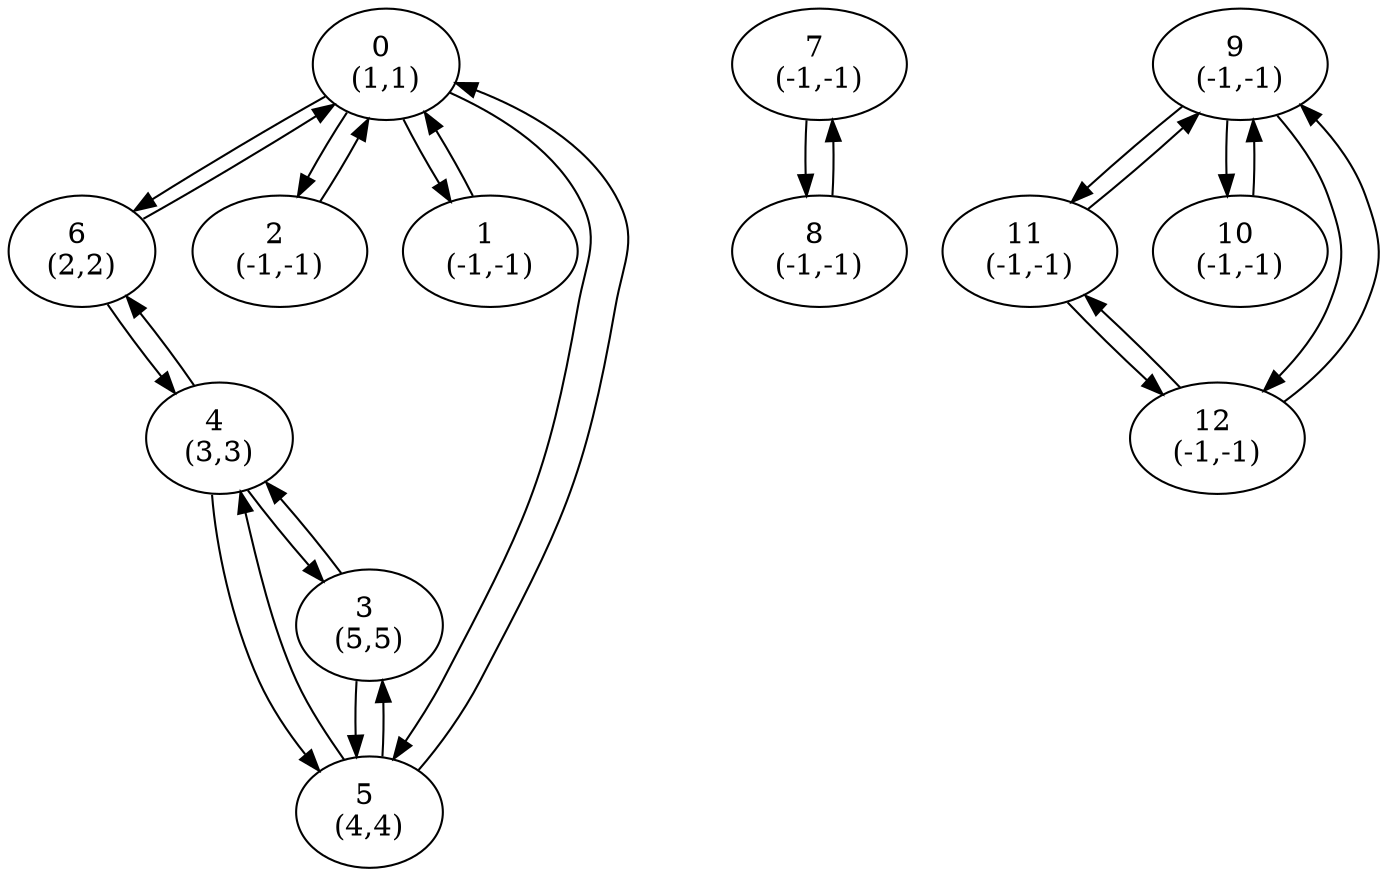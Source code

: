 digraph g{
0 [label = "0 \n(1,1)"]
0 -> 6 
0 -> 2 
0 -> 1 
0 -> 5 
1 [label = "1 \n(-1,-1)"]
1 -> 0 
2 [label = "2 \n(-1,-1)"]
2 -> 0 
3 [label = "3 \n(5,5)"]
3 -> 5 
3 -> 4 
4 [label = "4 \n(3,3)"]
4 -> 5 
4 -> 6 
4 -> 3 
5 [label = "5 \n(4,4)"]
5 -> 3 
5 -> 4 
5 -> 0 
6 [label = "6 \n(2,2)"]
6 -> 0 
6 -> 4 
7 [label = "7 \n(-1,-1)"]
7 -> 8 
8 [label = "8 \n(-1,-1)"]
8 -> 7 
9 [label = "9 \n(-1,-1)"]
9 -> 11 
9 -> 10 
9 -> 12 
10 [label = "10 \n(-1,-1)"]
10 -> 9 
11 [label = "11 \n(-1,-1)"]
11 -> 9 
11 -> 12 
12 [label = "12 \n(-1,-1)"]
12 -> 11 
12 -> 9 
}
